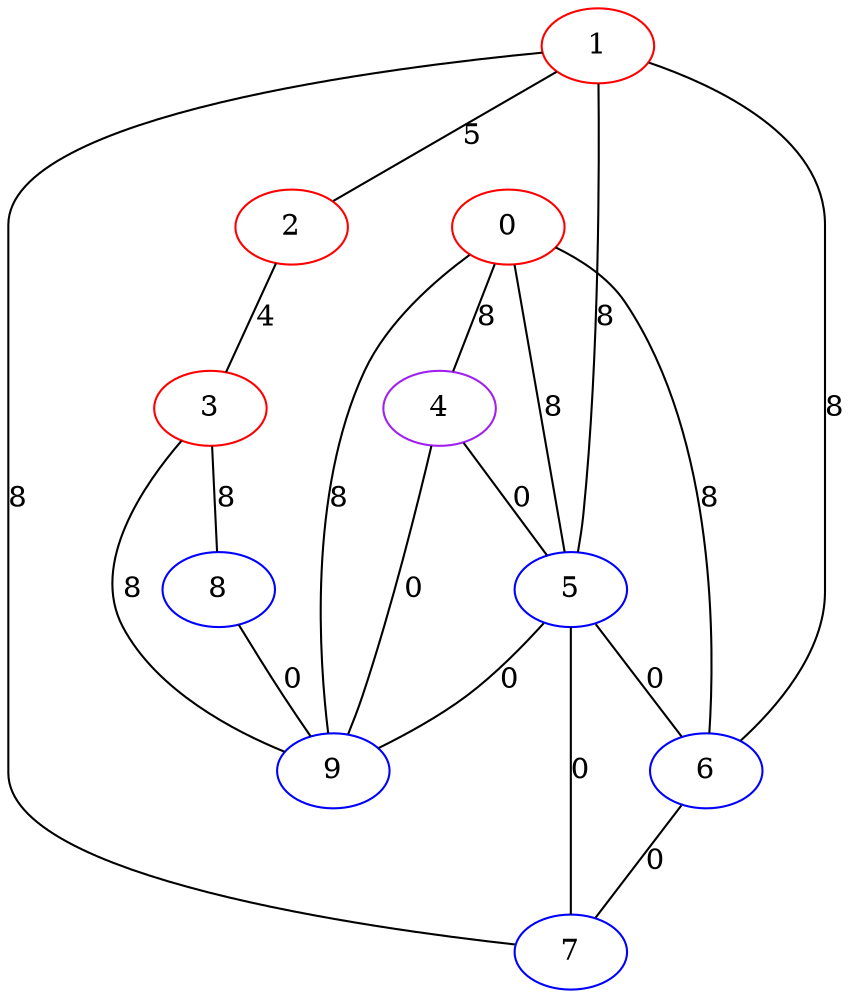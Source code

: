 graph "" {
0 [color=red, weight=1];
1 [color=red, weight=1];
2 [color=red, weight=1];
3 [color=red, weight=1];
4 [color=purple, weight=4];
5 [color=blue, weight=3];
6 [color=blue, weight=3];
7 [color=blue, weight=3];
8 [color=blue, weight=3];
9 [color=blue, weight=3];
0 -- 9  [key=0, label=8];
0 -- 4  [key=0, label=8];
0 -- 5  [key=0, label=8];
0 -- 6  [key=0, label=8];
1 -- 2  [key=0, label=5];
1 -- 5  [key=0, label=8];
1 -- 6  [key=0, label=8];
1 -- 7  [key=0, label=8];
2 -- 3  [key=0, label=4];
3 -- 8  [key=0, label=8];
3 -- 9  [key=0, label=8];
4 -- 9  [key=0, label=0];
4 -- 5  [key=0, label=0];
5 -- 6  [key=0, label=0];
5 -- 7  [key=0, label=0];
5 -- 9  [key=0, label=0];
6 -- 7  [key=0, label=0];
8 -- 9  [key=0, label=0];
}
